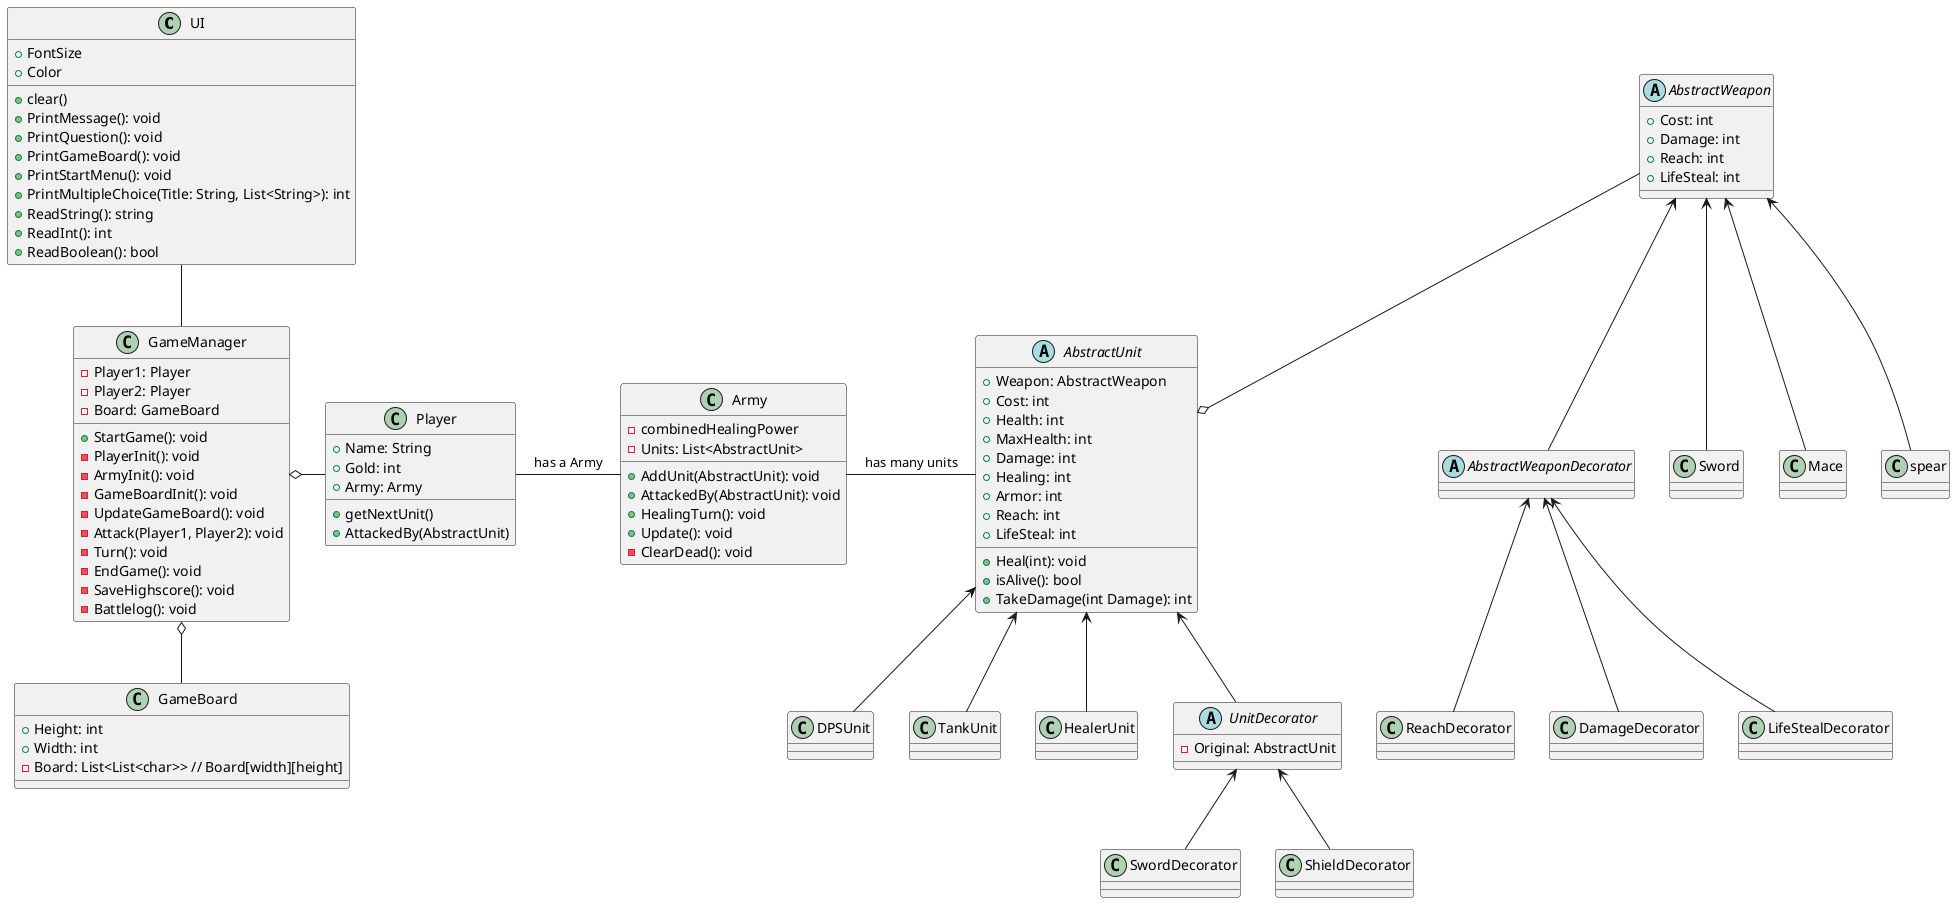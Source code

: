 @startuml
'https://plantuml.com/class-diagram
class UI{
+ FontSize
+ Color
+ clear()
+ PrintMessage(): void
+ PrintQuestion(): void
+ PrintGameBoard(): void
+ PrintStartMenu(): void
+ PrintMultipleChoice(Title: String, List<String>): int
+ ReadString(): string
+ ReadInt(): int
+ ReadBoolean(): bool
}
class GameManager{
- Player1: Player
- Player2: Player
- Board: GameBoard 
+ StartGame(): void
- PlayerInit(): void
- ArmyInit(): void
- GameBoardInit(): void
- UpdateGameBoard(): void
- Attack(Player1, Player2): void
- Turn(): void
- EndGame(): void
- SaveHighscore(): void
- Battlelog(): void
}
class GameBoard{
+ Height: int
+ Width: int
- Board: List<List<char>> // Board[width][height]
}


class Army {
- combinedHealingPower
- Units: List<AbstractUnit>
+ AddUnit(AbstractUnit): void
+ AttackedBy(AbstractUnit): void
+ HealingTurn(): void
+ Update(): void
- ClearDead(): void
}
class Player{
+ Name: String
+ Gold: int
+ Army: Army
+ getNextUnit()
+ AttackedBy(AbstractUnit)
}

abstract class AbstractUnit{
+ Weapon: AbstractWeapon
+ Cost: int
+ Health: int
+ MaxHealth: int
+ Damage: int
+ Healing: int
+ Armor: int
+ Reach: int
+ Heal(int): void
+ LifeSteal: int
+ isAlive(): bool
+ TakeDamage(int Damage): int
}
class DPSUnit
class TankUnit
class HealerUnit
abstract class UnitDecorator{
- Original: AbstractUnit
}
class SwordDecorator
class ShieldDecorator

abstract class AbstractWeapon{
+ Cost: int
+ Damage: int
+ Reach: int
+ LifeSteal: int
}

abstract class AbstractWeaponDecorator
class ReachDecorator
class DamageDecorator
class LifeStealDecorator

class Sword
class Mace
class spear

AbstractWeapon <-- AbstractWeaponDecorator
AbstractWeapon <-- Sword
AbstractWeapon <-- Mace
AbstractWeapon <-- spear

AbstractWeaponDecorator <-- ReachDecorator
AbstractWeaponDecorator <-- DamageDecorator
AbstractWeaponDecorator <-- LifeStealDecorator

UI -- GameManager
GameManager o- Player
GameManager o-- GameBoard
Player - Army : has a Army
Army - AbstractUnit : has many units
AbstractWeapon --o AbstractUnit
AbstractUnit <-- DPSUnit
AbstractUnit <-- TankUnit
AbstractUnit <-- HealerUnit
AbstractUnit <-- UnitDecorator
UnitDecorator <-- ShieldDecorator
UnitDecorator <-- SwordDecorator



@enduml